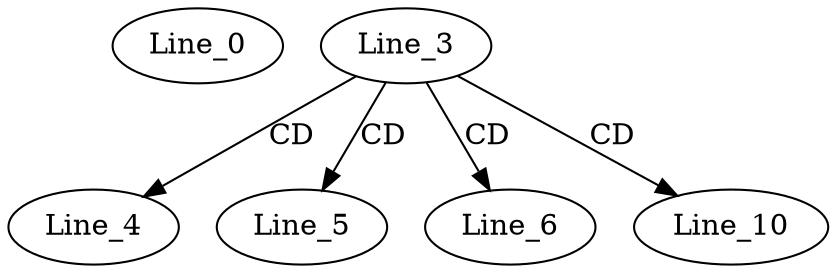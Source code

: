 digraph G {
  Line_0;
  Line_3;
  Line_4;
  Line_5;
  Line_6;
  Line_10;
  Line_3 -> Line_4 [ label="CD" ];
  Line_3 -> Line_5 [ label="CD" ];
  Line_3 -> Line_6 [ label="CD" ];
  Line_3 -> Line_10 [ label="CD" ];
}
